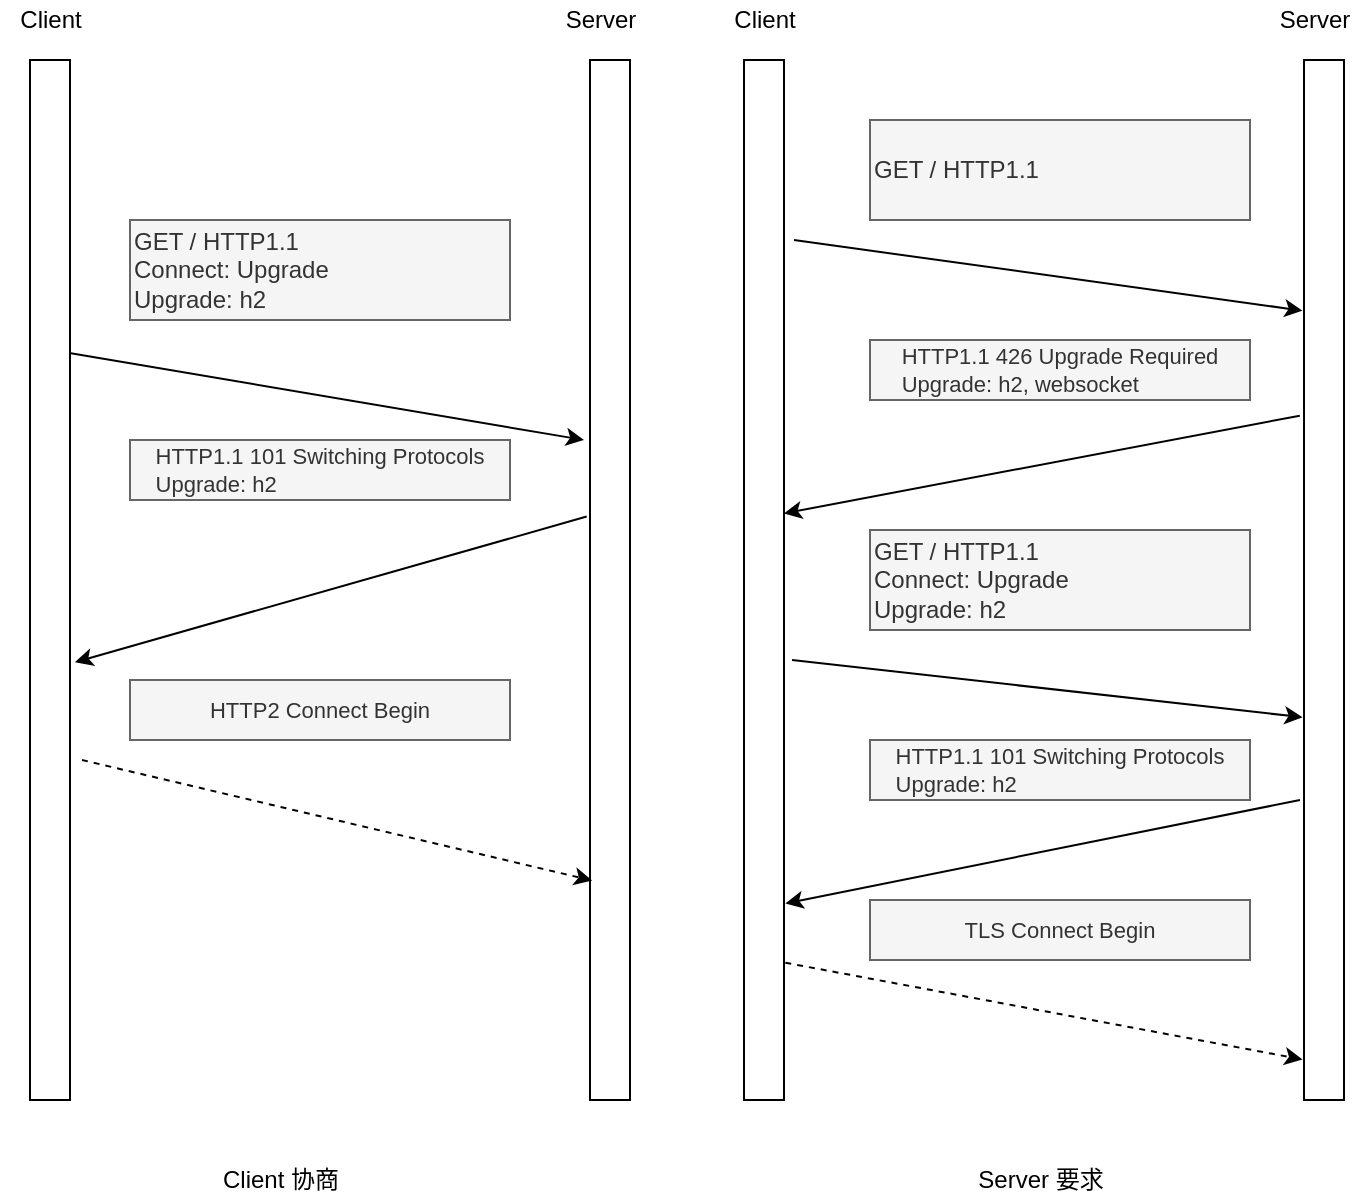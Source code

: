 <mxfile version="15.6.8" type="github">
  <diagram id="EioYZbHYscT3MzkV84WL" name="Page-1">
    <mxGraphModel dx="946" dy="613" grid="1" gridSize="10" guides="1" tooltips="1" connect="1" arrows="1" fold="1" page="1" pageScale="1" pageWidth="827" pageHeight="1169" math="0" shadow="0">
      <root>
        <mxCell id="0" />
        <mxCell id="1" parent="0" />
        <mxCell id="t8I1GnkwRlT8fT6AS5P3-1" value="" style="rounded=0;whiteSpace=wrap;html=1;" parent="1" vertex="1">
          <mxGeometry x="160" y="60" width="20" height="520" as="geometry" />
        </mxCell>
        <mxCell id="t8I1GnkwRlT8fT6AS5P3-5" value="" style="endArrow=classic;html=1;exitX=1.021;exitY=0.282;exitDx=0;exitDy=0;exitPerimeter=0;" parent="1" source="t8I1GnkwRlT8fT6AS5P3-1" edge="1">
          <mxGeometry width="50" height="50" relative="1" as="geometry">
            <mxPoint x="250" y="230" as="sourcePoint" />
            <mxPoint x="437" y="250" as="targetPoint" />
          </mxGeometry>
        </mxCell>
        <mxCell id="t8I1GnkwRlT8fT6AS5P3-6" value="" style="rounded=0;whiteSpace=wrap;html=1;" parent="1" vertex="1">
          <mxGeometry x="440" y="60" width="20" height="520" as="geometry" />
        </mxCell>
        <mxCell id="t8I1GnkwRlT8fT6AS5P3-11" value="&lt;div&gt;&lt;span&gt;GET / HTTP1.1&lt;/span&gt;&lt;/div&gt;&lt;div&gt;&lt;span&gt;Connect: Upgrade&lt;/span&gt;&lt;/div&gt;&lt;div&gt;&lt;span&gt;Upgrade: h2&lt;/span&gt;&lt;/div&gt;" style="text;html=1;align=left;verticalAlign=middle;whiteSpace=wrap;rounded=0;fillColor=#f5f5f5;strokeColor=#666666;fontColor=#333333;" parent="1" vertex="1">
          <mxGeometry x="210" y="140" width="190" height="50" as="geometry" />
        </mxCell>
        <mxCell id="t8I1GnkwRlT8fT6AS5P3-12" value="" style="endArrow=classic;html=1;exitX=-0.083;exitY=0.439;exitDx=0;exitDy=0;entryX=1.124;entryY=0.579;entryDx=0;entryDy=0;entryPerimeter=0;exitPerimeter=0;" parent="1" source="t8I1GnkwRlT8fT6AS5P3-6" target="t8I1GnkwRlT8fT6AS5P3-1" edge="1">
          <mxGeometry width="50" height="50" relative="1" as="geometry">
            <mxPoint x="438" y="180" as="sourcePoint" />
            <mxPoint x="183" y="260" as="targetPoint" />
          </mxGeometry>
        </mxCell>
        <mxCell id="t8I1GnkwRlT8fT6AS5P3-13" value="&lt;div style=&quot;text-align: left ; font-size: 11px&quot;&gt;&lt;font style=&quot;font-size: 11px&quot;&gt;HTTP1.1 101 Switching Protocols&lt;/font&gt;&lt;/div&gt;&lt;div style=&quot;text-align: left ; font-size: 11px&quot;&gt;&lt;font style=&quot;font-size: 11px&quot;&gt;Upgrade: h2&lt;/font&gt;&lt;/div&gt;" style="text;html=1;align=center;verticalAlign=middle;whiteSpace=wrap;rounded=0;fillColor=#f5f5f5;strokeColor=#666666;fontColor=#333333;" parent="1" vertex="1">
          <mxGeometry x="210" y="250" width="190" height="30" as="geometry" />
        </mxCell>
        <mxCell id="t8I1GnkwRlT8fT6AS5P3-15" value="" style="endArrow=classic;html=1;entryX=0.055;entryY=0.789;entryDx=0;entryDy=0;entryPerimeter=0;dashed=1;" parent="1" target="t8I1GnkwRlT8fT6AS5P3-6" edge="1">
          <mxGeometry width="50" height="50" relative="1" as="geometry">
            <mxPoint x="186" y="410" as="sourcePoint" />
            <mxPoint x="440" y="430.96" as="targetPoint" />
          </mxGeometry>
        </mxCell>
        <mxCell id="t8I1GnkwRlT8fT6AS5P3-16" value="Client" style="text;html=1;align=center;verticalAlign=middle;resizable=0;points=[];autosize=1;strokeColor=none;fillColor=none;" parent="1" vertex="1">
          <mxGeometry x="145" y="30" width="50" height="20" as="geometry" />
        </mxCell>
        <mxCell id="t8I1GnkwRlT8fT6AS5P3-17" value="Server" style="text;html=1;align=center;verticalAlign=middle;resizable=0;points=[];autosize=1;strokeColor=none;fillColor=none;" parent="1" vertex="1">
          <mxGeometry x="420" y="30" width="50" height="20" as="geometry" />
        </mxCell>
        <mxCell id="t8I1GnkwRlT8fT6AS5P3-18" value="&lt;div style=&quot;text-align: left ; font-size: 11px&quot;&gt;HTTP2 Connect Begin&lt;/div&gt;" style="text;html=1;align=center;verticalAlign=middle;whiteSpace=wrap;rounded=0;fillColor=#f5f5f5;strokeColor=#666666;fontColor=#333333;" parent="1" vertex="1">
          <mxGeometry x="210" y="370" width="190" height="30" as="geometry" />
        </mxCell>
        <mxCell id="t8I1GnkwRlT8fT6AS5P3-19" value="" style="rounded=0;whiteSpace=wrap;html=1;" parent="1" vertex="1">
          <mxGeometry x="517" y="60" width="20" height="520" as="geometry" />
        </mxCell>
        <mxCell id="t8I1GnkwRlT8fT6AS5P3-20" value="" style="endArrow=classic;html=1;entryX=-0.036;entryY=0.632;entryDx=0;entryDy=0;entryPerimeter=0;" parent="1" target="t8I1GnkwRlT8fT6AS5P3-21" edge="1">
          <mxGeometry width="50" height="50" relative="1" as="geometry">
            <mxPoint x="541" y="360" as="sourcePoint" />
            <mxPoint x="794" y="380" as="targetPoint" />
          </mxGeometry>
        </mxCell>
        <mxCell id="t8I1GnkwRlT8fT6AS5P3-21" value="" style="rounded=0;whiteSpace=wrap;html=1;" parent="1" vertex="1">
          <mxGeometry x="797" y="60" width="20" height="520" as="geometry" />
        </mxCell>
        <mxCell id="t8I1GnkwRlT8fT6AS5P3-22" value="&lt;div&gt;&lt;span&gt;GET / HTTP1.1&lt;/span&gt;&lt;/div&gt;&lt;div&gt;&lt;span&gt;Connect: Upgrade&lt;/span&gt;&lt;/div&gt;&lt;div&gt;&lt;span&gt;Upgrade: h2&lt;/span&gt;&lt;/div&gt;" style="text;html=1;align=left;verticalAlign=middle;whiteSpace=wrap;rounded=0;fillColor=#f5f5f5;strokeColor=#666666;fontColor=#333333;" parent="1" vertex="1">
          <mxGeometry x="580" y="295" width="190" height="50" as="geometry" />
        </mxCell>
        <mxCell id="t8I1GnkwRlT8fT6AS5P3-23" value="" style="endArrow=classic;html=1;entryX=1.033;entryY=0.811;entryDx=0;entryDy=0;entryPerimeter=0;" parent="1" target="t8I1GnkwRlT8fT6AS5P3-19" edge="1">
          <mxGeometry width="50" height="50" relative="1" as="geometry">
            <mxPoint x="795" y="430" as="sourcePoint" />
            <mxPoint x="539" y="470" as="targetPoint" />
          </mxGeometry>
        </mxCell>
        <mxCell id="t8I1GnkwRlT8fT6AS5P3-24" value="&lt;div style=&quot;text-align: left ; font-size: 11px&quot;&gt;&lt;font style=&quot;font-size: 11px&quot;&gt;HTTP1.1 101 Switching Protocols&lt;/font&gt;&lt;/div&gt;&lt;div style=&quot;text-align: left ; font-size: 11px&quot;&gt;&lt;font style=&quot;font-size: 11px&quot;&gt;Upgrade: h2&lt;/font&gt;&lt;/div&gt;" style="text;html=1;align=center;verticalAlign=middle;whiteSpace=wrap;rounded=0;fillColor=#f5f5f5;strokeColor=#666666;fontColor=#333333;" parent="1" vertex="1">
          <mxGeometry x="580" y="400" width="190" height="30" as="geometry" />
        </mxCell>
        <mxCell id="t8I1GnkwRlT8fT6AS5P3-25" value="" style="endArrow=classic;html=1;entryX=-0.036;entryY=0.961;entryDx=0;entryDy=0;entryPerimeter=0;dashed=1;exitX=1.033;exitY=0.868;exitDx=0;exitDy=0;exitPerimeter=0;" parent="1" source="t8I1GnkwRlT8fT6AS5P3-19" target="t8I1GnkwRlT8fT6AS5P3-21" edge="1">
          <mxGeometry width="50" height="50" relative="1" as="geometry">
            <mxPoint x="543" y="410" as="sourcePoint" />
            <mxPoint x="797" y="430.96" as="targetPoint" />
          </mxGeometry>
        </mxCell>
        <mxCell id="t8I1GnkwRlT8fT6AS5P3-26" value="Client" style="text;html=1;align=center;verticalAlign=middle;resizable=0;points=[];autosize=1;strokeColor=none;fillColor=none;" parent="1" vertex="1">
          <mxGeometry x="502" y="30" width="50" height="20" as="geometry" />
        </mxCell>
        <mxCell id="t8I1GnkwRlT8fT6AS5P3-27" value="Server" style="text;html=1;align=center;verticalAlign=middle;resizable=0;points=[];autosize=1;strokeColor=none;fillColor=none;" parent="1" vertex="1">
          <mxGeometry x="777" y="30" width="50" height="20" as="geometry" />
        </mxCell>
        <mxCell id="t8I1GnkwRlT8fT6AS5P3-28" value="&lt;div style=&quot;text-align: left ; font-size: 11px&quot;&gt;TLS Connect Begin&lt;/div&gt;" style="text;html=1;align=center;verticalAlign=middle;whiteSpace=wrap;rounded=0;fillColor=#f5f5f5;strokeColor=#666666;fontColor=#333333;" parent="1" vertex="1">
          <mxGeometry x="580" y="480" width="190" height="30" as="geometry" />
        </mxCell>
        <mxCell id="t8I1GnkwRlT8fT6AS5P3-29" value="" style="endArrow=classic;html=1;entryX=-0.036;entryY=0.241;entryDx=0;entryDy=0;entryPerimeter=0;" parent="1" target="t8I1GnkwRlT8fT6AS5P3-21" edge="1">
          <mxGeometry width="50" height="50" relative="1" as="geometry">
            <mxPoint x="542" y="150" as="sourcePoint" />
            <mxPoint x="794" y="150" as="targetPoint" />
          </mxGeometry>
        </mxCell>
        <mxCell id="t8I1GnkwRlT8fT6AS5P3-30" value="&lt;div&gt;&lt;span&gt;GET / HTTP1.1&lt;/span&gt;&lt;/div&gt;" style="text;html=1;align=left;verticalAlign=middle;whiteSpace=wrap;rounded=0;fillColor=#f5f5f5;strokeColor=#666666;fontColor=#333333;" parent="1" vertex="1">
          <mxGeometry x="580" y="90" width="190" height="50" as="geometry" />
        </mxCell>
        <mxCell id="t8I1GnkwRlT8fT6AS5P3-31" value="" style="endArrow=classic;html=1;entryX=0.998;entryY=0.436;entryDx=0;entryDy=0;entryPerimeter=0;exitX=-0.105;exitY=0.342;exitDx=0;exitDy=0;exitPerimeter=0;" parent="1" source="t8I1GnkwRlT8fT6AS5P3-21" target="t8I1GnkwRlT8fT6AS5P3-19" edge="1">
          <mxGeometry width="50" height="50" relative="1" as="geometry">
            <mxPoint x="797" y="190" as="sourcePoint" />
            <mxPoint x="539.66" y="241.72" as="targetPoint" />
          </mxGeometry>
        </mxCell>
        <mxCell id="t8I1GnkwRlT8fT6AS5P3-32" value="&lt;div style=&quot;text-align: left ; font-size: 11px&quot;&gt;&lt;font style=&quot;font-size: 11px&quot;&gt;HTTP1.1 426 Upgrade Required&lt;/font&gt;&lt;/div&gt;&lt;div style=&quot;text-align: left ; font-size: 11px&quot;&gt;&lt;font style=&quot;font-size: 11px&quot;&gt;Upgrade: h2, websocket&lt;/font&gt;&lt;/div&gt;" style="text;html=1;align=center;verticalAlign=middle;whiteSpace=wrap;rounded=0;fillColor=#f5f5f5;strokeColor=#666666;fontColor=#333333;" parent="1" vertex="1">
          <mxGeometry x="580" y="200" width="190" height="30" as="geometry" />
        </mxCell>
        <mxCell id="t8I1GnkwRlT8fT6AS5P3-33" value="Client 协商" style="text;html=1;align=center;verticalAlign=middle;resizable=0;points=[];autosize=1;strokeColor=none;fillColor=none;" parent="1" vertex="1">
          <mxGeometry x="250" y="610" width="70" height="20" as="geometry" />
        </mxCell>
        <mxCell id="t8I1GnkwRlT8fT6AS5P3-34" value="Server 要求" style="text;html=1;align=center;verticalAlign=middle;resizable=0;points=[];autosize=1;strokeColor=none;fillColor=none;" parent="1" vertex="1">
          <mxGeometry x="625" y="610" width="80" height="20" as="geometry" />
        </mxCell>
      </root>
    </mxGraphModel>
  </diagram>
</mxfile>
